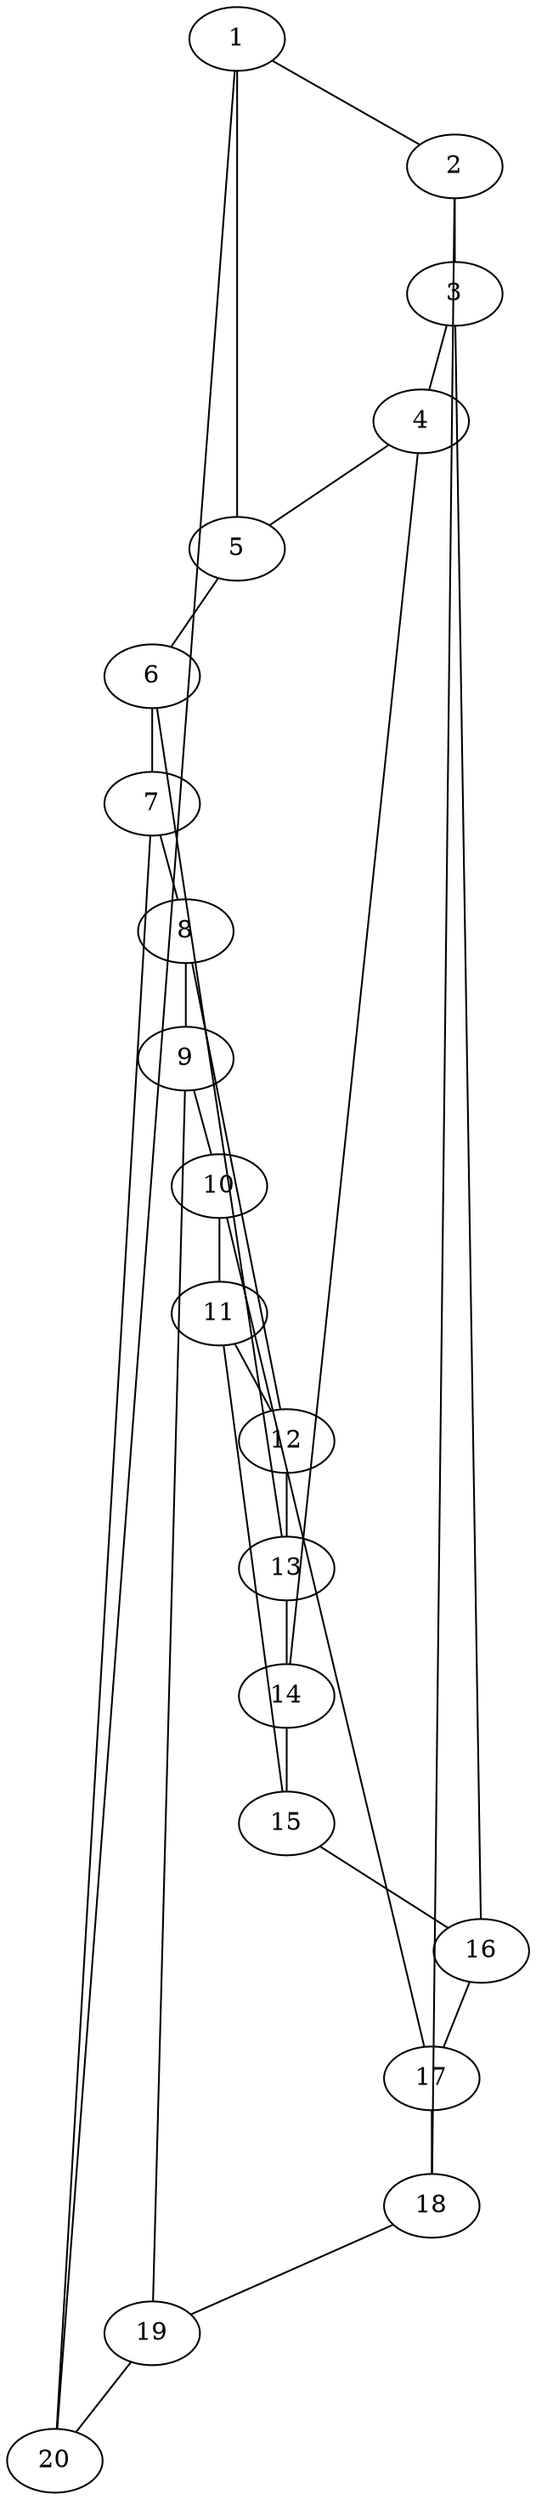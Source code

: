 graph {
    splines = false;
    1 -- 2;
	1 -- 5;
	1 -- 20;
	2 -- 3;
	2 -- 18;
	3 -- 4;
	3 -- 16;
	4 -- 14;
	4 -- 5;
	5 -- 6;
	6 -- 7;
	6 -- 13;
	7 -- 8;
	7 -- 20;
	8 -- 9;
	8 -- 12;
	9 -- 10;
	9 -- 19;
	10 -- 11;
	10 -- 17;
	11 -- 12;
	11 -- 15;
	12 -- 13;
	13 -- 14;
	14 -- 15;
	15 -- 16;
	16 -- 17;
	17 -- 18;
	18 -- 19;
	19 -- 20;
}